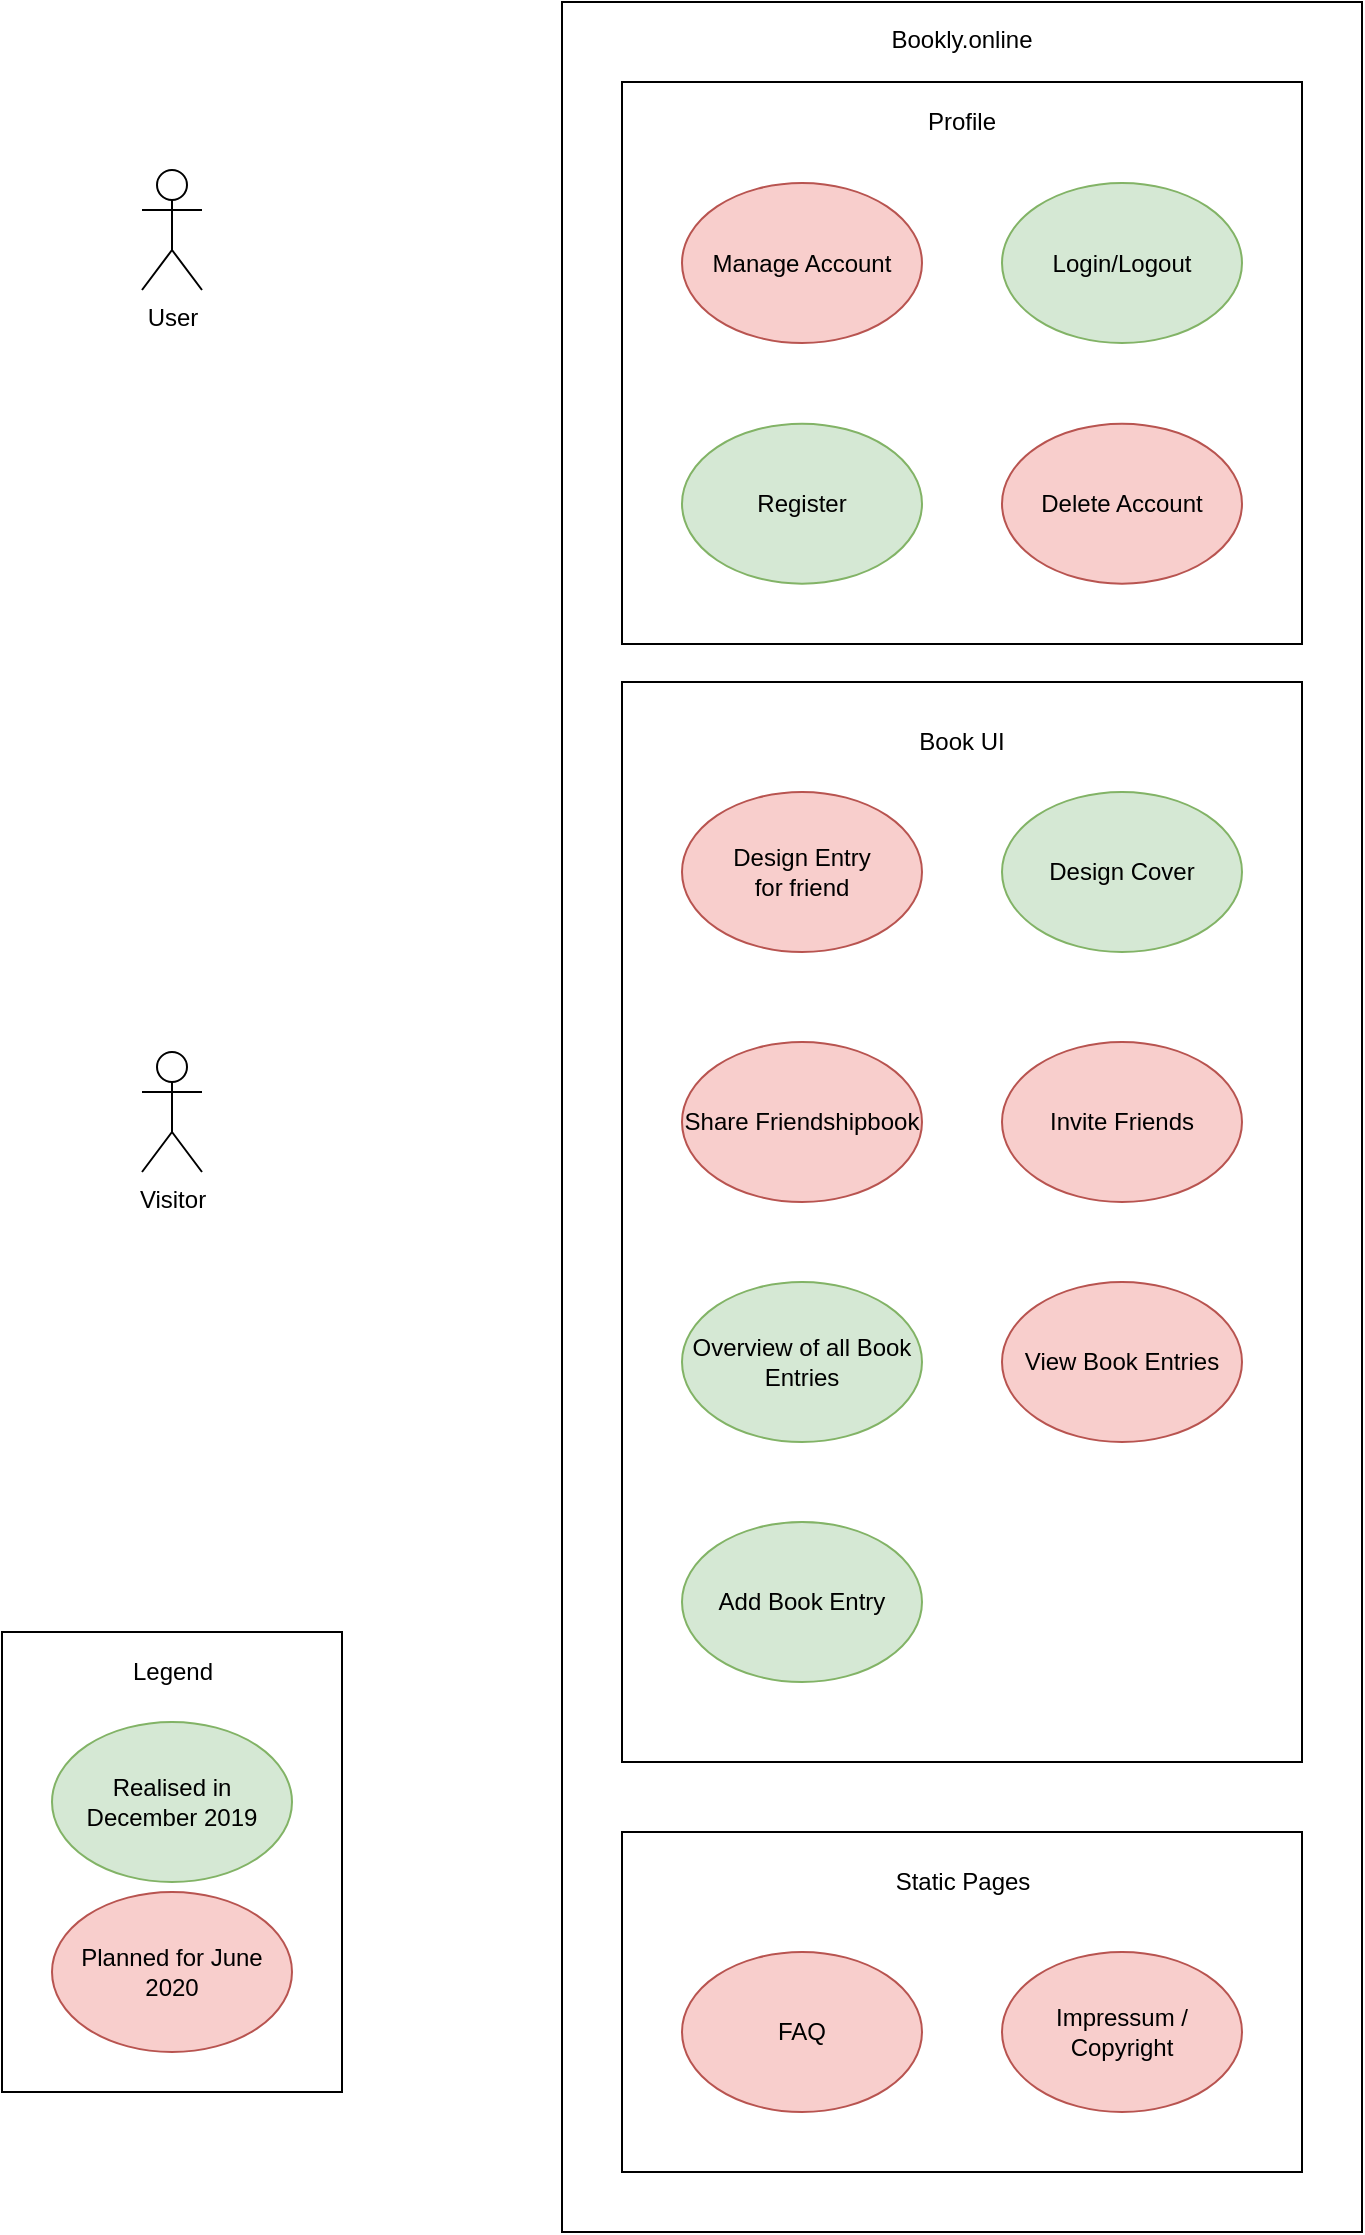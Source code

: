 <mxfile version="12.1.3" type="google" pages="1"><diagram id="QTkLTwpihX6w_ZSABnGS" name="Page-1"><mxGraphModel dx="3062" dy="1955" grid="1" gridSize="10" guides="1" tooltips="1" connect="1" arrows="1" fold="1" page="1" pageScale="1" pageWidth="827" pageHeight="1169" math="0" shadow="0"><root><mxCell id="0"/><mxCell id="1" parent="0"/><mxCell id="Cbfm2NbSBNBgH-ECUjFJ-1" value="User" style="shape=umlActor;verticalLabelPosition=bottom;labelBackgroundColor=#ffffff;verticalAlign=top;html=1;outlineConnect=0;" parent="1" vertex="1"><mxGeometry x="-1560" y="-1061" width="30" height="60" as="geometry"/></mxCell><mxCell id="Cbfm2NbSBNBgH-ECUjFJ-5" value="Visitor" style="shape=umlActor;verticalLabelPosition=bottom;labelBackgroundColor=#ffffff;verticalAlign=top;html=1;outlineConnect=0;" parent="1" vertex="1"><mxGeometry x="-1560" y="-620" width="30" height="60" as="geometry"/></mxCell><mxCell id="Cbfm2NbSBNBgH-ECUjFJ-2" value="" style="rounded=0;whiteSpace=wrap;html=1;" parent="1" vertex="1"><mxGeometry x="-1350" y="-1145" width="400" height="1115" as="geometry"/></mxCell><mxCell id="Cbfm2NbSBNBgH-ECUjFJ-3" value="Bookly.online" style="text;html=1;strokeColor=none;fillColor=none;align=center;verticalAlign=middle;whiteSpace=wrap;rounded=0;" parent="1" vertex="1"><mxGeometry x="-1200" y="-1136" width="100" height="20" as="geometry"/></mxCell><mxCell id="Cbfm2NbSBNBgH-ECUjFJ-18" value="" style="rounded=0;whiteSpace=wrap;html=1;" parent="1" vertex="1"><mxGeometry x="-1320" y="-1105" width="340" height="281" as="geometry"/></mxCell><mxCell id="Cbfm2NbSBNBgH-ECUjFJ-14" value="Manage Account" style="ellipse;whiteSpace=wrap;html=1;fillColor=#f8cecc;strokeColor=#b85450;" parent="1" vertex="1"><mxGeometry x="-1290" y="-1054.5" width="120" height="80" as="geometry"/></mxCell><mxCell id="Cbfm2NbSBNBgH-ECUjFJ-19" value="Profile" style="text;html=1;strokeColor=none;fillColor=none;align=center;verticalAlign=middle;whiteSpace=wrap;rounded=0;" parent="1" vertex="1"><mxGeometry x="-1190" y="-1095" width="80" height="20" as="geometry"/></mxCell><mxCell id="Cbfm2NbSBNBgH-ECUjFJ-20" value="Login/Logout" style="ellipse;whiteSpace=wrap;html=1;fillColor=#d5e8d4;strokeColor=#82b366;" parent="1" vertex="1"><mxGeometry x="-1130" y="-1054.5" width="120" height="80" as="geometry"/></mxCell><mxCell id="Cbfm2NbSBNBgH-ECUjFJ-21" value="Register" style="ellipse;whiteSpace=wrap;html=1;fillColor=#d5e8d4;strokeColor=#82b366;" parent="1" vertex="1"><mxGeometry x="-1290" y="-934.167" width="120" height="80" as="geometry"/></mxCell><mxCell id="Cbfm2NbSBNBgH-ECUjFJ-22" value="Delete Account" style="ellipse;whiteSpace=wrap;html=1;fillColor=#f8cecc;strokeColor=#b85450;" parent="1" vertex="1"><mxGeometry x="-1130" y="-934.167" width="120" height="80" as="geometry"/></mxCell><mxCell id="Cbfm2NbSBNBgH-ECUjFJ-23" value="" style="rounded=0;whiteSpace=wrap;html=1;" parent="1" vertex="1"><mxGeometry x="-1320" y="-805" width="340" height="540" as="geometry"/></mxCell><mxCell id="Cbfm2NbSBNBgH-ECUjFJ-15" value="Design Entry&lt;br&gt;for friend" style="ellipse;whiteSpace=wrap;html=1;fillColor=#f8cecc;strokeColor=#b85450;" parent="1" vertex="1"><mxGeometry x="-1290" y="-750" width="120" height="80" as="geometry"/></mxCell><mxCell id="Cbfm2NbSBNBgH-ECUjFJ-13" value="Design Cover" style="ellipse;whiteSpace=wrap;html=1;fillColor=#d5e8d4;strokeColor=#82b366;" parent="1" vertex="1"><mxGeometry x="-1130" y="-750" width="120" height="80" as="geometry"/></mxCell><mxCell id="Cbfm2NbSBNBgH-ECUjFJ-24" value="Book UI" style="text;html=1;strokeColor=none;fillColor=none;align=center;verticalAlign=middle;whiteSpace=wrap;rounded=0;" parent="1" vertex="1"><mxGeometry x="-1210" y="-785" width="120" height="20" as="geometry"/></mxCell><mxCell id="Cbfm2NbSBNBgH-ECUjFJ-25" value="Share Friendshipbook" style="ellipse;whiteSpace=wrap;html=1;fillColor=#f8cecc;strokeColor=#b85450;" parent="1" vertex="1"><mxGeometry x="-1290" y="-625" width="120" height="80" as="geometry"/></mxCell><mxCell id="wHSJdmdyM5T6n98NVIBe-1" value="Invite Friends" style="ellipse;whiteSpace=wrap;html=1;fillColor=#f8cecc;strokeColor=#b85450;" vertex="1" parent="1"><mxGeometry x="-1130" y="-625" width="120" height="80" as="geometry"/></mxCell><mxCell id="wHSJdmdyM5T6n98NVIBe-2" value="View Book Entries" style="ellipse;whiteSpace=wrap;html=1;fillColor=#f8cecc;strokeColor=#b85450;" vertex="1" parent="1"><mxGeometry x="-1130" y="-505" width="120" height="80" as="geometry"/></mxCell><mxCell id="wHSJdmdyM5T6n98NVIBe-3" value="" style="rounded=0;whiteSpace=wrap;html=1;" vertex="1" parent="1"><mxGeometry x="-1630" y="-330" width="170" height="230" as="geometry"/></mxCell><mxCell id="wHSJdmdyM5T6n98NVIBe-4" value="Realised in December 2019" style="ellipse;whiteSpace=wrap;html=1;fillColor=#d5e8d4;strokeColor=#82b366;" vertex="1" parent="1"><mxGeometry x="-1605" y="-285" width="120" height="80" as="geometry"/></mxCell><mxCell id="wHSJdmdyM5T6n98NVIBe-5" value="Legend" style="text;html=1;strokeColor=none;fillColor=none;align=center;verticalAlign=middle;whiteSpace=wrap;rounded=0;" vertex="1" parent="1"><mxGeometry x="-1582.5" y="-320" width="75" height="20" as="geometry"/></mxCell><mxCell id="wHSJdmdyM5T6n98NVIBe-6" value="Planned for June 2020" style="ellipse;whiteSpace=wrap;html=1;fillColor=#f8cecc;strokeColor=#b85450;" vertex="1" parent="1"><mxGeometry x="-1605" y="-200" width="120" height="80" as="geometry"/></mxCell><mxCell id="wHSJdmdyM5T6n98NVIBe-7" value="Overview of all Book Entries" style="ellipse;whiteSpace=wrap;html=1;fillColor=#d5e8d4;strokeColor=#82b366;" vertex="1" parent="1"><mxGeometry x="-1290" y="-505" width="120" height="80" as="geometry"/></mxCell><mxCell id="wHSJdmdyM5T6n98NVIBe-8" value="Add Book Entry" style="ellipse;whiteSpace=wrap;html=1;fillColor=#d5e8d4;strokeColor=#82b366;" vertex="1" parent="1"><mxGeometry x="-1290" y="-385" width="120" height="80" as="geometry"/></mxCell><mxCell id="wHSJdmdyM5T6n98NVIBe-10" value="" style="rounded=0;whiteSpace=wrap;html=1;" vertex="1" parent="1"><mxGeometry x="-1320" y="-230" width="340" height="170" as="geometry"/></mxCell><mxCell id="wHSJdmdyM5T6n98NVIBe-11" value="Static Pages" style="text;html=1;strokeColor=none;fillColor=none;align=center;verticalAlign=middle;whiteSpace=wrap;rounded=0;" vertex="1" parent="1"><mxGeometry x="-1192.5" y="-215" width="85" height="20" as="geometry"/></mxCell><mxCell id="wHSJdmdyM5T6n98NVIBe-14" value="FAQ" style="ellipse;whiteSpace=wrap;html=1;fillColor=#f8cecc;strokeColor=#b85450;" vertex="1" parent="1"><mxGeometry x="-1290" y="-170" width="120" height="80" as="geometry"/></mxCell><mxCell id="wHSJdmdyM5T6n98NVIBe-16" value="Impressum / Copyright" style="ellipse;whiteSpace=wrap;html=1;fillColor=#f8cecc;strokeColor=#b85450;" vertex="1" parent="1"><mxGeometry x="-1130" y="-170" width="120" height="80" as="geometry"/></mxCell></root></mxGraphModel></diagram></mxfile>